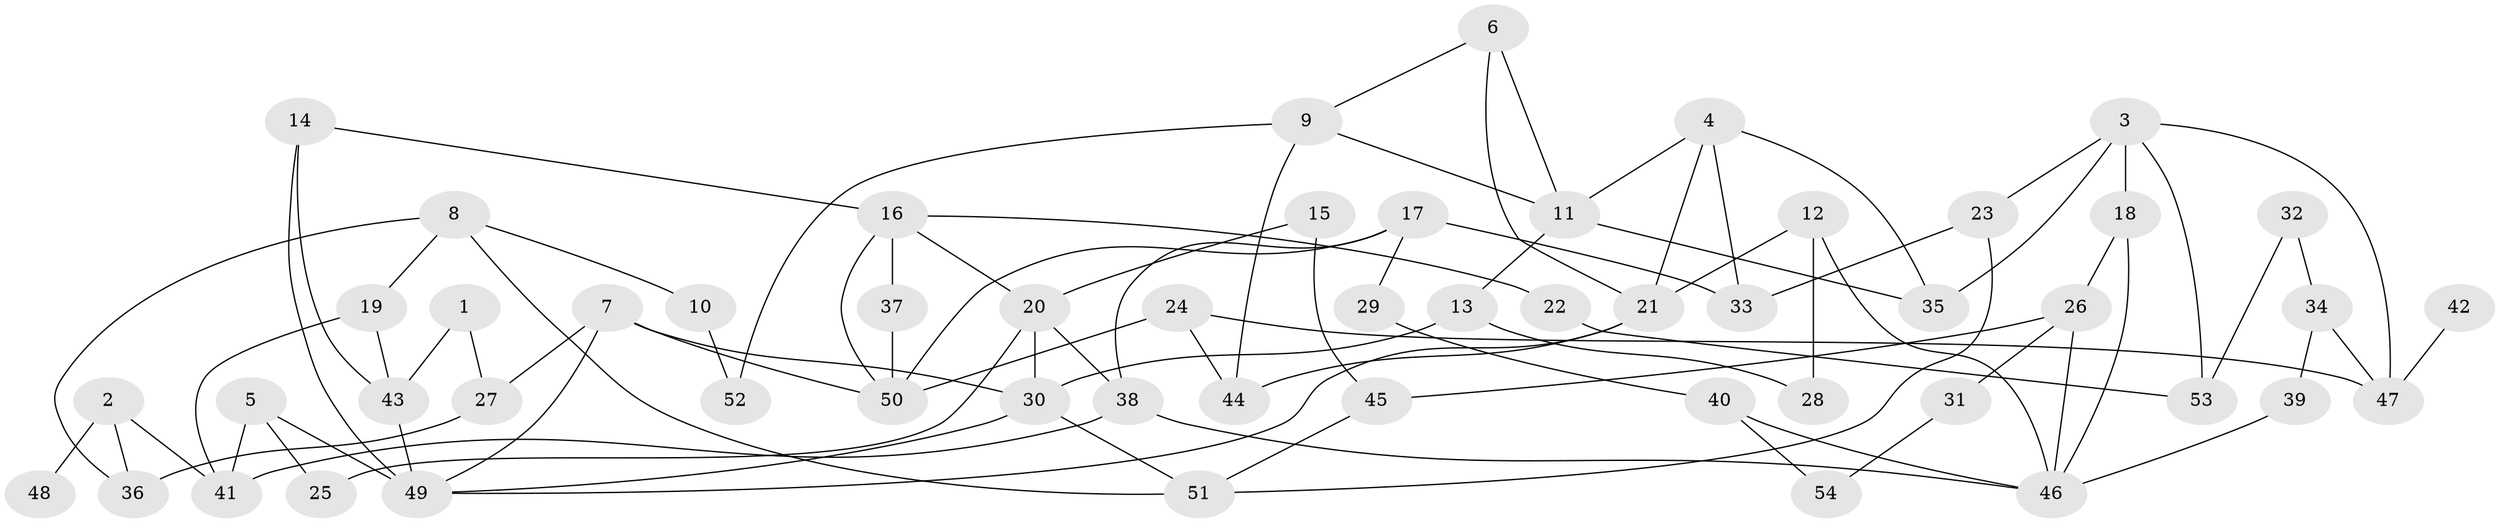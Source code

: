 // original degree distribution, {5: 0.06542056074766354, 6: 0.04672897196261682, 4: 0.12149532710280374, 3: 0.2616822429906542, 2: 0.2523364485981308, 1: 0.24299065420560748, 7: 0.009345794392523364}
// Generated by graph-tools (version 1.1) at 2025/00/03/09/25 03:00:59]
// undirected, 54 vertices, 88 edges
graph export_dot {
graph [start="1"]
  node [color=gray90,style=filled];
  1;
  2;
  3;
  4;
  5;
  6;
  7;
  8;
  9;
  10;
  11;
  12;
  13;
  14;
  15;
  16;
  17;
  18;
  19;
  20;
  21;
  22;
  23;
  24;
  25;
  26;
  27;
  28;
  29;
  30;
  31;
  32;
  33;
  34;
  35;
  36;
  37;
  38;
  39;
  40;
  41;
  42;
  43;
  44;
  45;
  46;
  47;
  48;
  49;
  50;
  51;
  52;
  53;
  54;
  1 -- 27 [weight=1.0];
  1 -- 43 [weight=1.0];
  2 -- 36 [weight=1.0];
  2 -- 41 [weight=1.0];
  2 -- 48 [weight=1.0];
  3 -- 18 [weight=1.0];
  3 -- 23 [weight=1.0];
  3 -- 35 [weight=1.0];
  3 -- 47 [weight=1.0];
  3 -- 53 [weight=1.0];
  4 -- 11 [weight=1.0];
  4 -- 21 [weight=1.0];
  4 -- 33 [weight=1.0];
  4 -- 35 [weight=1.0];
  5 -- 25 [weight=1.0];
  5 -- 41 [weight=1.0];
  5 -- 49 [weight=1.0];
  6 -- 9 [weight=1.0];
  6 -- 11 [weight=1.0];
  6 -- 21 [weight=1.0];
  7 -- 27 [weight=1.0];
  7 -- 30 [weight=1.0];
  7 -- 49 [weight=1.0];
  7 -- 50 [weight=1.0];
  8 -- 10 [weight=1.0];
  8 -- 19 [weight=1.0];
  8 -- 36 [weight=1.0];
  8 -- 51 [weight=1.0];
  9 -- 11 [weight=1.0];
  9 -- 44 [weight=1.0];
  9 -- 52 [weight=1.0];
  10 -- 52 [weight=1.0];
  11 -- 13 [weight=1.0];
  11 -- 35 [weight=1.0];
  12 -- 21 [weight=1.0];
  12 -- 28 [weight=1.0];
  12 -- 46 [weight=1.0];
  13 -- 28 [weight=1.0];
  13 -- 30 [weight=1.0];
  14 -- 16 [weight=1.0];
  14 -- 43 [weight=2.0];
  14 -- 49 [weight=1.0];
  15 -- 20 [weight=1.0];
  15 -- 45 [weight=1.0];
  16 -- 20 [weight=1.0];
  16 -- 22 [weight=1.0];
  16 -- 37 [weight=1.0];
  16 -- 50 [weight=1.0];
  17 -- 29 [weight=1.0];
  17 -- 33 [weight=1.0];
  17 -- 38 [weight=1.0];
  17 -- 50 [weight=1.0];
  18 -- 26 [weight=1.0];
  18 -- 46 [weight=1.0];
  19 -- 41 [weight=1.0];
  19 -- 43 [weight=1.0];
  20 -- 25 [weight=1.0];
  20 -- 30 [weight=2.0];
  20 -- 38 [weight=1.0];
  21 -- 44 [weight=1.0];
  21 -- 49 [weight=1.0];
  22 -- 53 [weight=1.0];
  23 -- 33 [weight=1.0];
  23 -- 51 [weight=1.0];
  24 -- 44 [weight=1.0];
  24 -- 47 [weight=2.0];
  24 -- 50 [weight=1.0];
  26 -- 31 [weight=1.0];
  26 -- 45 [weight=1.0];
  26 -- 46 [weight=1.0];
  27 -- 36 [weight=1.0];
  29 -- 40 [weight=1.0];
  30 -- 49 [weight=1.0];
  30 -- 51 [weight=1.0];
  31 -- 54 [weight=1.0];
  32 -- 34 [weight=1.0];
  32 -- 53 [weight=1.0];
  34 -- 39 [weight=1.0];
  34 -- 47 [weight=1.0];
  37 -- 50 [weight=1.0];
  38 -- 41 [weight=1.0];
  38 -- 46 [weight=1.0];
  39 -- 46 [weight=1.0];
  40 -- 46 [weight=1.0];
  40 -- 54 [weight=1.0];
  42 -- 47 [weight=1.0];
  43 -- 49 [weight=1.0];
  45 -- 51 [weight=1.0];
}
